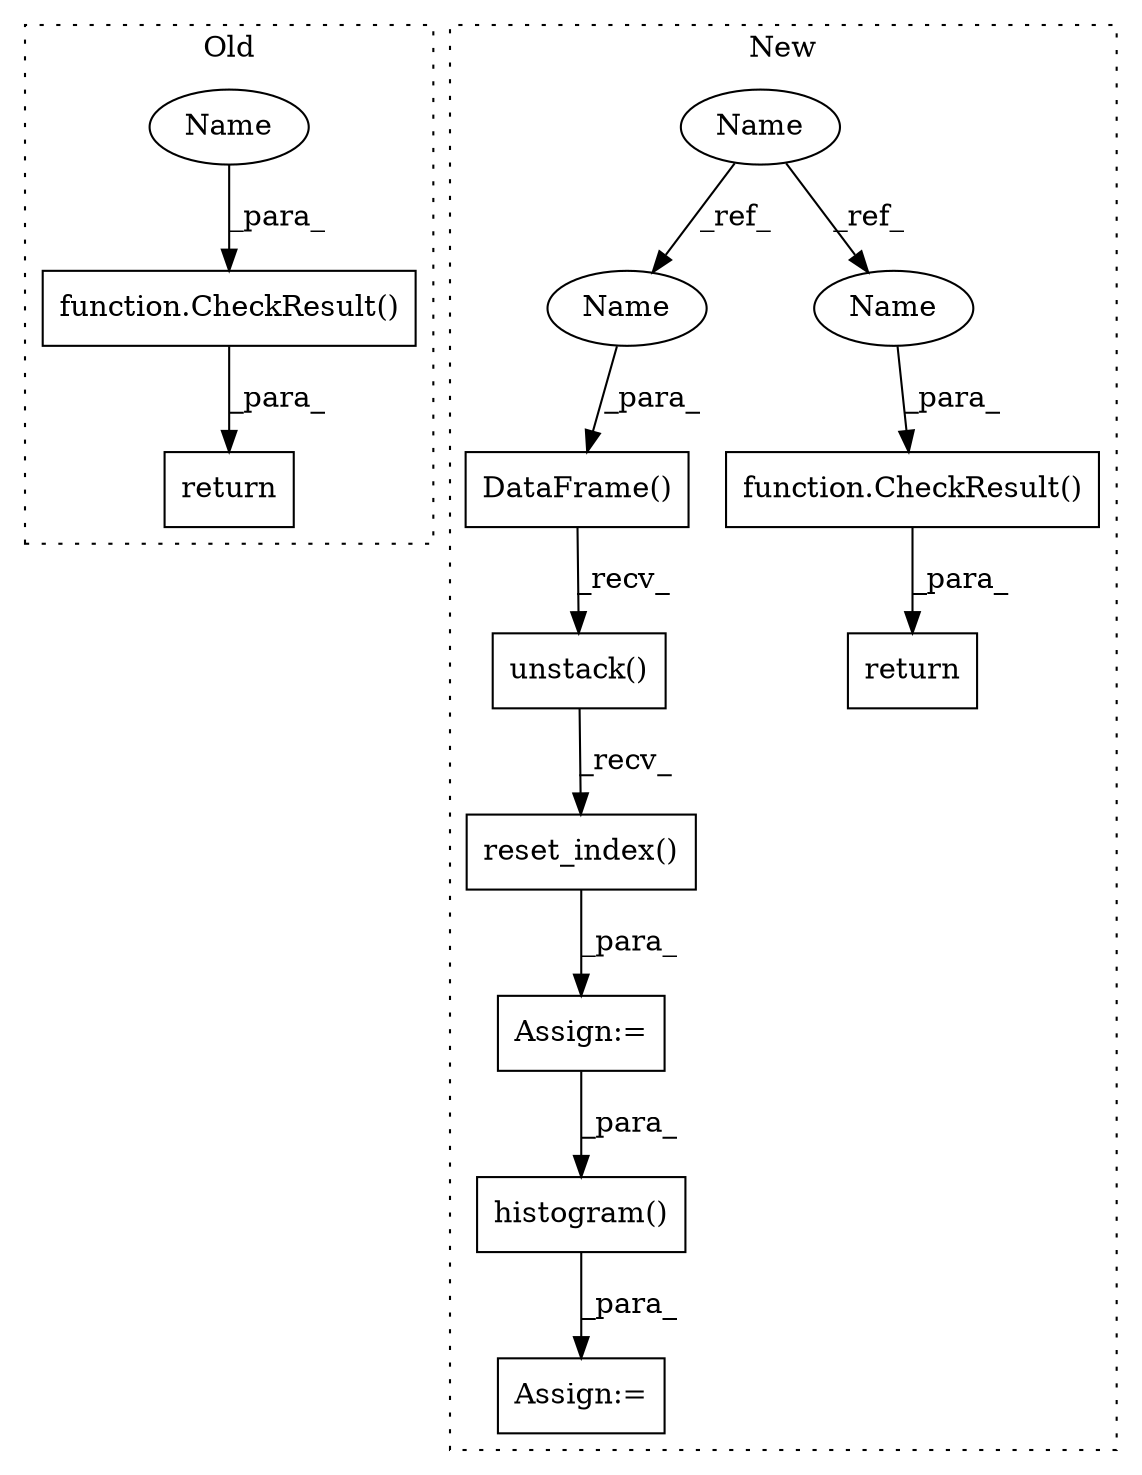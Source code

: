 digraph G {
subgraph cluster0 {
1 [label="function.CheckResult()" a="75" s="5153,5177" l="12,1" shape="box"];
4 [label="return" a="93" s="5146" l="7" shape="box"];
14 [label="Name" a="87" s="5165" l="12" shape="ellipse"];
label = "Old";
style="dotted";
}
subgraph cluster1 {
2 [label="DataFrame()" a="75" s="8483,8508" l="13,1" shape="box"];
3 [label="Assign:=" a="68" s="8480" l="3" shape="box"];
5 [label="Name" a="87" s="8179" l="12" shape="ellipse"];
6 [label="function.CheckResult()" a="75" s="8911,8935" l="12,16" shape="box"];
7 [label="return" a="93" s="8904" l="7" shape="box"];
8 [label="reset_index()" a="75" s="8483" l="50" shape="box"];
9 [label="unstack()" a="75" s="8483" l="36" shape="box"];
10 [label="histogram()" a="75" s="8622,8652" l="13,243" shape="box"];
11 [label="Assign:=" a="68" s="8619" l="3" shape="box"];
12 [label="Name" a="87" s="8496" l="12" shape="ellipse"];
13 [label="Name" a="87" s="8923" l="12" shape="ellipse"];
label = "New";
style="dotted";
}
1 -> 4 [label="_para_"];
2 -> 9 [label="_recv_"];
3 -> 10 [label="_para_"];
5 -> 12 [label="_ref_"];
5 -> 13 [label="_ref_"];
6 -> 7 [label="_para_"];
8 -> 3 [label="_para_"];
9 -> 8 [label="_recv_"];
10 -> 11 [label="_para_"];
12 -> 2 [label="_para_"];
13 -> 6 [label="_para_"];
14 -> 1 [label="_para_"];
}